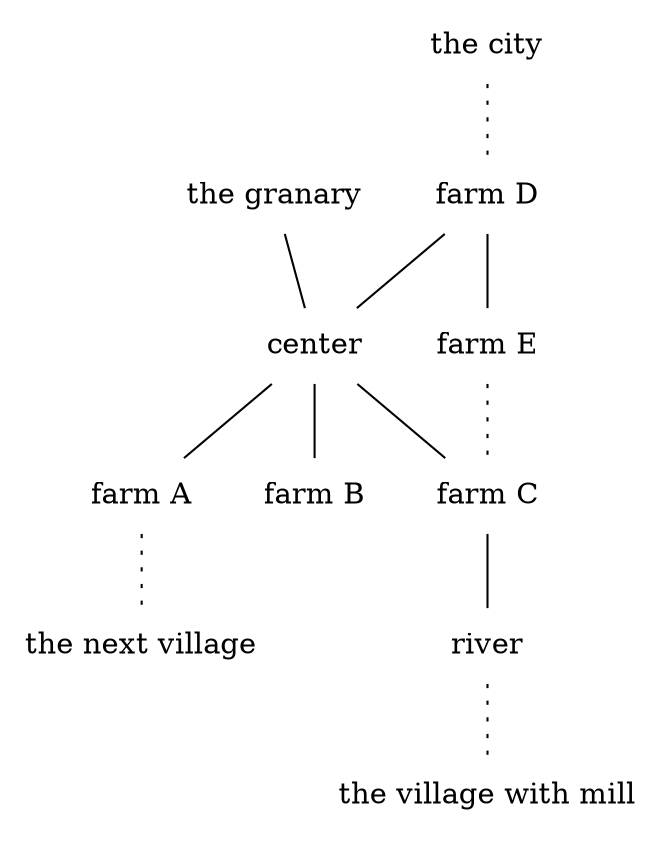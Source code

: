 
graph {

  node [shape=plaintext]

  "the city" -- "farm D" [style=dotted]
  "farm D" -- center
  "farm D" -- "farm E"
  center -- "farm A"
  center -- "farm B"
  center -- "farm C" -- river
  river -- "the village with mill" [style=dotted]
  "farm A" -- "the next village" [style=dotted]
  "farm E" -- "farm C" [style=dotted]
  "the granary" -- center
}

